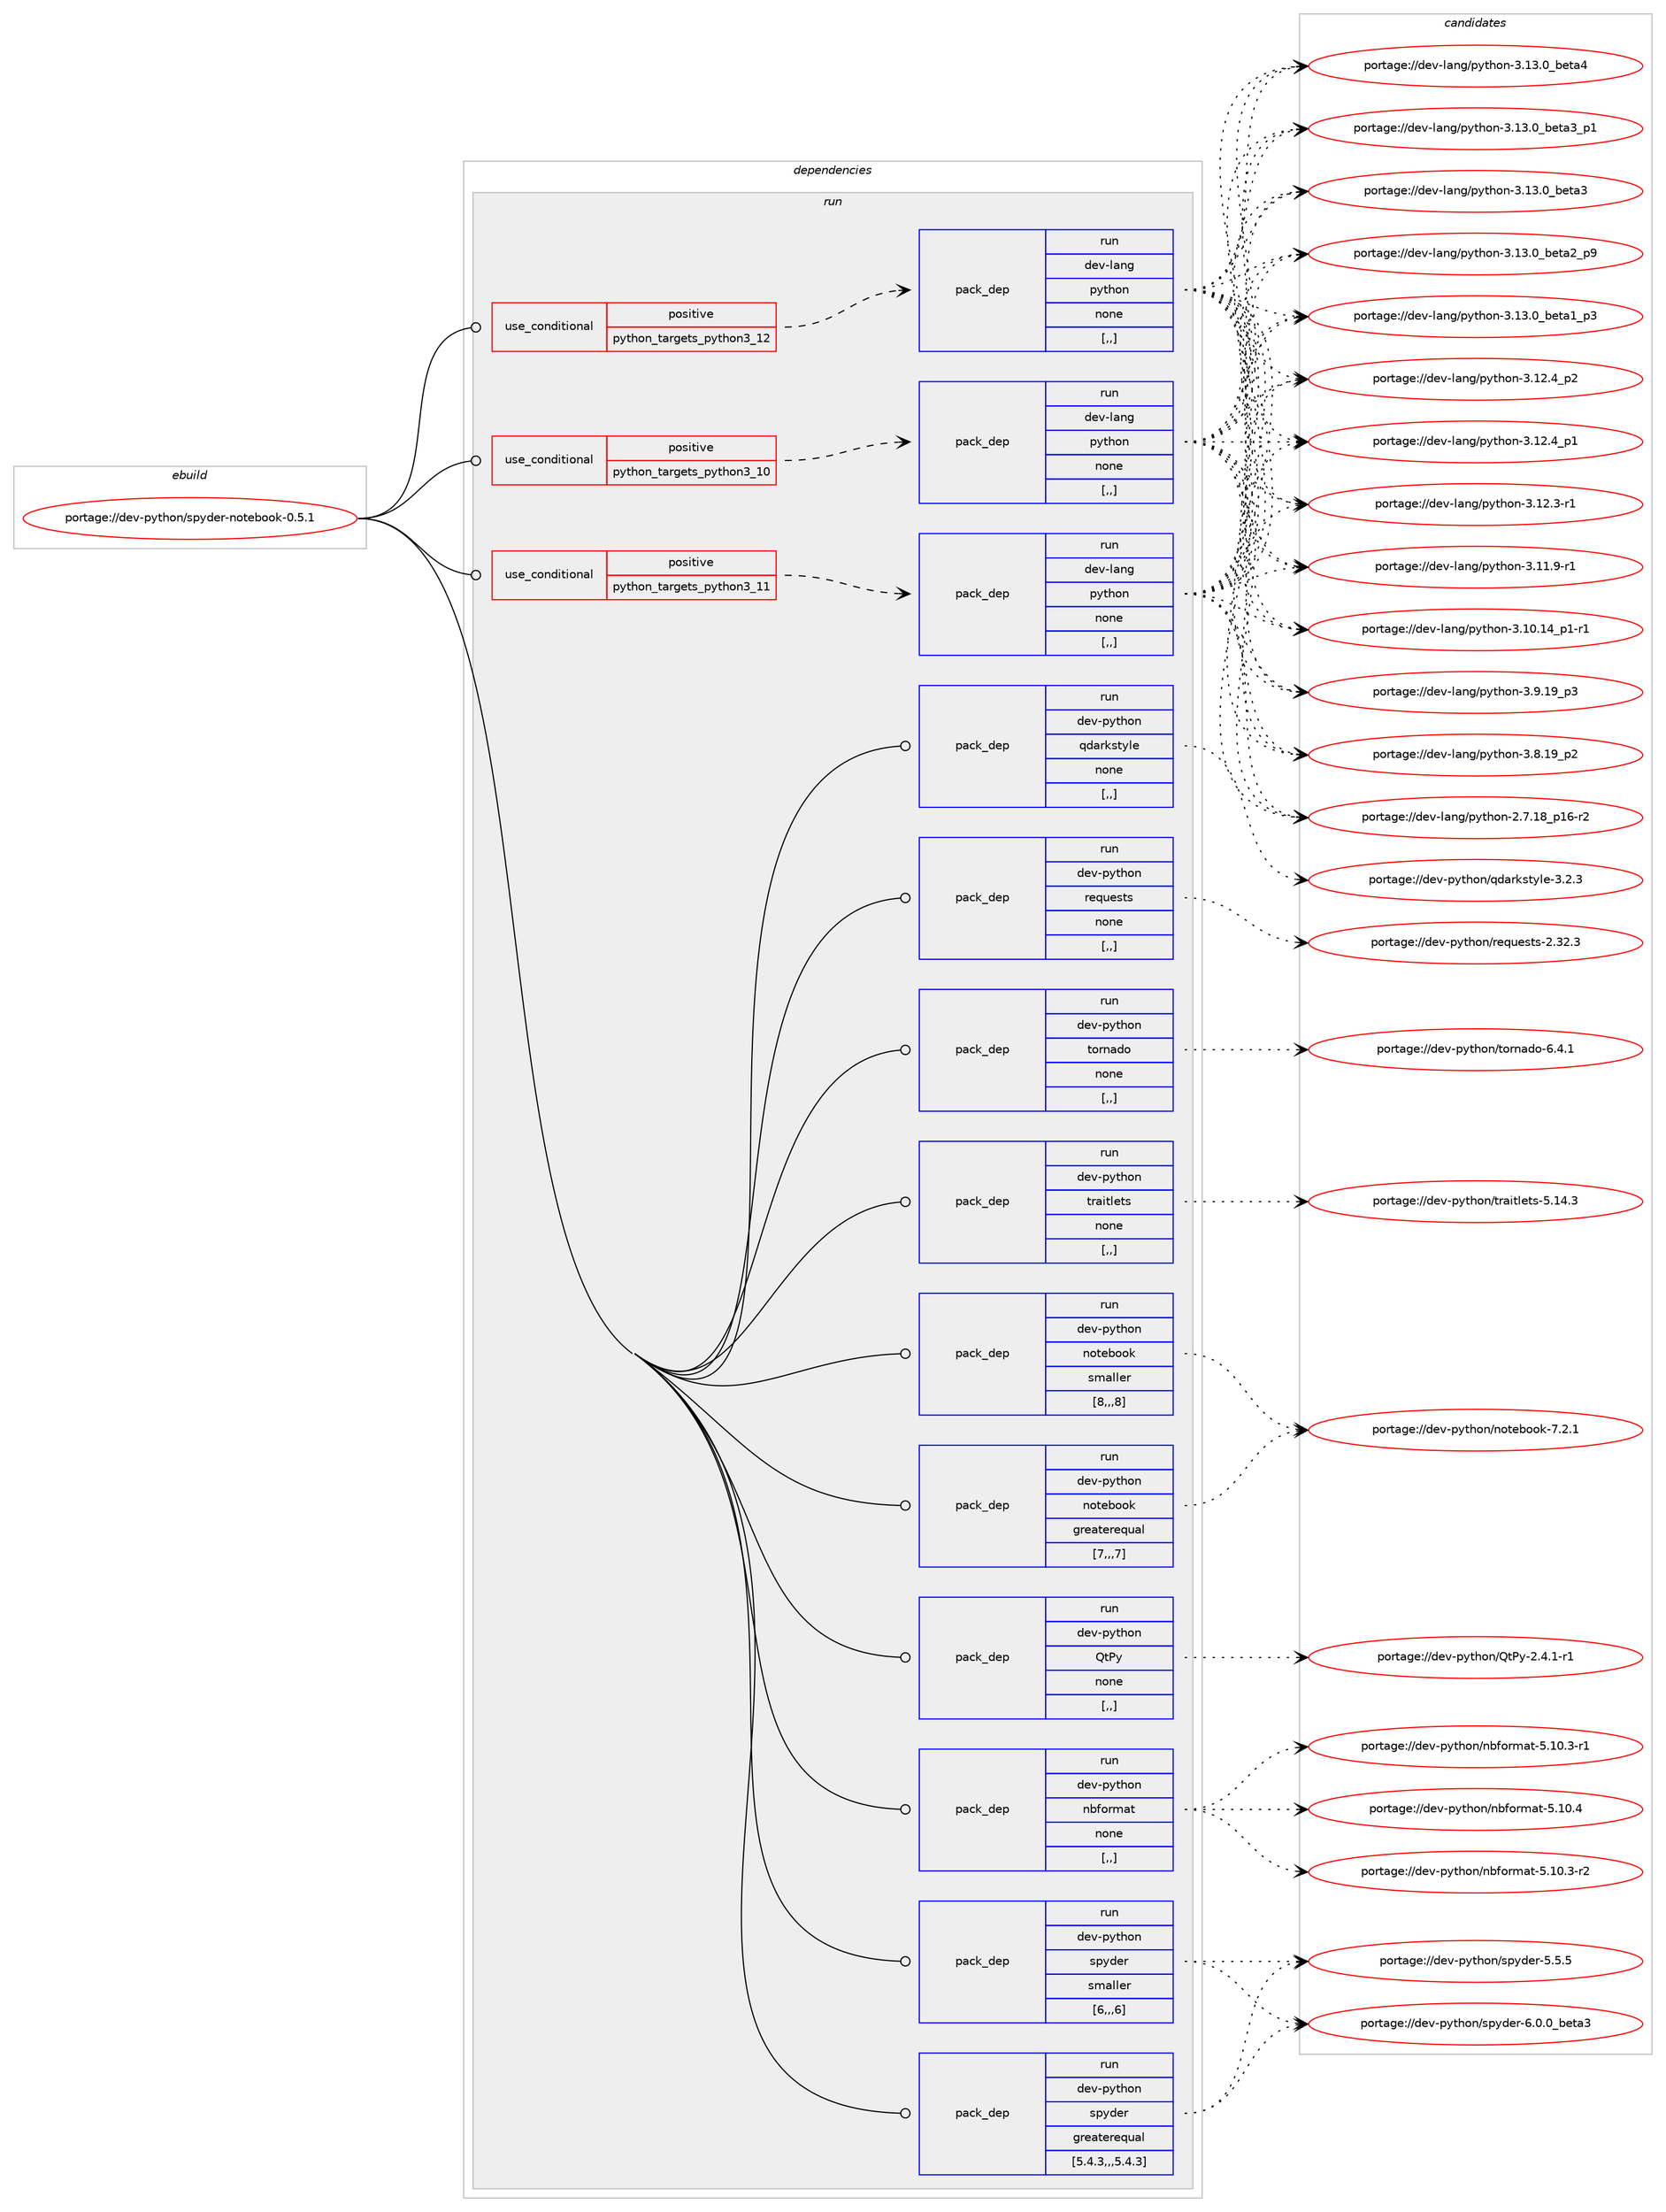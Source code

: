digraph prolog {

# *************
# Graph options
# *************

newrank=true;
concentrate=true;
compound=true;
graph [rankdir=LR,fontname=Helvetica,fontsize=10,ranksep=1.5];#, ranksep=2.5, nodesep=0.2];
edge  [arrowhead=vee];
node  [fontname=Helvetica,fontsize=10];

# **********
# The ebuild
# **********

subgraph cluster_leftcol {
color=gray;
label=<<i>ebuild</i>>;
id [label="portage://dev-python/spyder-notebook-0.5.1", color=red, width=4, href="../dev-python/spyder-notebook-0.5.1.svg"];
}

# ****************
# The dependencies
# ****************

subgraph cluster_midcol {
color=gray;
label=<<i>dependencies</i>>;
subgraph cluster_compile {
fillcolor="#eeeeee";
style=filled;
label=<<i>compile</i>>;
}
subgraph cluster_compileandrun {
fillcolor="#eeeeee";
style=filled;
label=<<i>compile and run</i>>;
}
subgraph cluster_run {
fillcolor="#eeeeee";
style=filled;
label=<<i>run</i>>;
subgraph cond40081 {
dependency164796 [label=<<TABLE BORDER="0" CELLBORDER="1" CELLSPACING="0" CELLPADDING="4"><TR><TD ROWSPAN="3" CELLPADDING="10">use_conditional</TD></TR><TR><TD>positive</TD></TR><TR><TD>python_targets_python3_10</TD></TR></TABLE>>, shape=none, color=red];
subgraph pack123442 {
dependency164797 [label=<<TABLE BORDER="0" CELLBORDER="1" CELLSPACING="0" CELLPADDING="4" WIDTH="220"><TR><TD ROWSPAN="6" CELLPADDING="30">pack_dep</TD></TR><TR><TD WIDTH="110">run</TD></TR><TR><TD>dev-lang</TD></TR><TR><TD>python</TD></TR><TR><TD>none</TD></TR><TR><TD>[,,]</TD></TR></TABLE>>, shape=none, color=blue];
}
dependency164796:e -> dependency164797:w [weight=20,style="dashed",arrowhead="vee"];
}
id:e -> dependency164796:w [weight=20,style="solid",arrowhead="odot"];
subgraph cond40082 {
dependency164798 [label=<<TABLE BORDER="0" CELLBORDER="1" CELLSPACING="0" CELLPADDING="4"><TR><TD ROWSPAN="3" CELLPADDING="10">use_conditional</TD></TR><TR><TD>positive</TD></TR><TR><TD>python_targets_python3_11</TD></TR></TABLE>>, shape=none, color=red];
subgraph pack123443 {
dependency164799 [label=<<TABLE BORDER="0" CELLBORDER="1" CELLSPACING="0" CELLPADDING="4" WIDTH="220"><TR><TD ROWSPAN="6" CELLPADDING="30">pack_dep</TD></TR><TR><TD WIDTH="110">run</TD></TR><TR><TD>dev-lang</TD></TR><TR><TD>python</TD></TR><TR><TD>none</TD></TR><TR><TD>[,,]</TD></TR></TABLE>>, shape=none, color=blue];
}
dependency164798:e -> dependency164799:w [weight=20,style="dashed",arrowhead="vee"];
}
id:e -> dependency164798:w [weight=20,style="solid",arrowhead="odot"];
subgraph cond40083 {
dependency164800 [label=<<TABLE BORDER="0" CELLBORDER="1" CELLSPACING="0" CELLPADDING="4"><TR><TD ROWSPAN="3" CELLPADDING="10">use_conditional</TD></TR><TR><TD>positive</TD></TR><TR><TD>python_targets_python3_12</TD></TR></TABLE>>, shape=none, color=red];
subgraph pack123444 {
dependency164801 [label=<<TABLE BORDER="0" CELLBORDER="1" CELLSPACING="0" CELLPADDING="4" WIDTH="220"><TR><TD ROWSPAN="6" CELLPADDING="30">pack_dep</TD></TR><TR><TD WIDTH="110">run</TD></TR><TR><TD>dev-lang</TD></TR><TR><TD>python</TD></TR><TR><TD>none</TD></TR><TR><TD>[,,]</TD></TR></TABLE>>, shape=none, color=blue];
}
dependency164800:e -> dependency164801:w [weight=20,style="dashed",arrowhead="vee"];
}
id:e -> dependency164800:w [weight=20,style="solid",arrowhead="odot"];
subgraph pack123445 {
dependency164802 [label=<<TABLE BORDER="0" CELLBORDER="1" CELLSPACING="0" CELLPADDING="4" WIDTH="220"><TR><TD ROWSPAN="6" CELLPADDING="30">pack_dep</TD></TR><TR><TD WIDTH="110">run</TD></TR><TR><TD>dev-python</TD></TR><TR><TD>QtPy</TD></TR><TR><TD>none</TD></TR><TR><TD>[,,]</TD></TR></TABLE>>, shape=none, color=blue];
}
id:e -> dependency164802:w [weight=20,style="solid",arrowhead="odot"];
subgraph pack123446 {
dependency164803 [label=<<TABLE BORDER="0" CELLBORDER="1" CELLSPACING="0" CELLPADDING="4" WIDTH="220"><TR><TD ROWSPAN="6" CELLPADDING="30">pack_dep</TD></TR><TR><TD WIDTH="110">run</TD></TR><TR><TD>dev-python</TD></TR><TR><TD>nbformat</TD></TR><TR><TD>none</TD></TR><TR><TD>[,,]</TD></TR></TABLE>>, shape=none, color=blue];
}
id:e -> dependency164803:w [weight=20,style="solid",arrowhead="odot"];
subgraph pack123447 {
dependency164804 [label=<<TABLE BORDER="0" CELLBORDER="1" CELLSPACING="0" CELLPADDING="4" WIDTH="220"><TR><TD ROWSPAN="6" CELLPADDING="30">pack_dep</TD></TR><TR><TD WIDTH="110">run</TD></TR><TR><TD>dev-python</TD></TR><TR><TD>notebook</TD></TR><TR><TD>greaterequal</TD></TR><TR><TD>[7,,,7]</TD></TR></TABLE>>, shape=none, color=blue];
}
id:e -> dependency164804:w [weight=20,style="solid",arrowhead="odot"];
subgraph pack123448 {
dependency164805 [label=<<TABLE BORDER="0" CELLBORDER="1" CELLSPACING="0" CELLPADDING="4" WIDTH="220"><TR><TD ROWSPAN="6" CELLPADDING="30">pack_dep</TD></TR><TR><TD WIDTH="110">run</TD></TR><TR><TD>dev-python</TD></TR><TR><TD>notebook</TD></TR><TR><TD>smaller</TD></TR><TR><TD>[8,,,8]</TD></TR></TABLE>>, shape=none, color=blue];
}
id:e -> dependency164805:w [weight=20,style="solid",arrowhead="odot"];
subgraph pack123449 {
dependency164806 [label=<<TABLE BORDER="0" CELLBORDER="1" CELLSPACING="0" CELLPADDING="4" WIDTH="220"><TR><TD ROWSPAN="6" CELLPADDING="30">pack_dep</TD></TR><TR><TD WIDTH="110">run</TD></TR><TR><TD>dev-python</TD></TR><TR><TD>qdarkstyle</TD></TR><TR><TD>none</TD></TR><TR><TD>[,,]</TD></TR></TABLE>>, shape=none, color=blue];
}
id:e -> dependency164806:w [weight=20,style="solid",arrowhead="odot"];
subgraph pack123450 {
dependency164807 [label=<<TABLE BORDER="0" CELLBORDER="1" CELLSPACING="0" CELLPADDING="4" WIDTH="220"><TR><TD ROWSPAN="6" CELLPADDING="30">pack_dep</TD></TR><TR><TD WIDTH="110">run</TD></TR><TR><TD>dev-python</TD></TR><TR><TD>requests</TD></TR><TR><TD>none</TD></TR><TR><TD>[,,]</TD></TR></TABLE>>, shape=none, color=blue];
}
id:e -> dependency164807:w [weight=20,style="solid",arrowhead="odot"];
subgraph pack123451 {
dependency164808 [label=<<TABLE BORDER="0" CELLBORDER="1" CELLSPACING="0" CELLPADDING="4" WIDTH="220"><TR><TD ROWSPAN="6" CELLPADDING="30">pack_dep</TD></TR><TR><TD WIDTH="110">run</TD></TR><TR><TD>dev-python</TD></TR><TR><TD>spyder</TD></TR><TR><TD>greaterequal</TD></TR><TR><TD>[5.4.3,,,5.4.3]</TD></TR></TABLE>>, shape=none, color=blue];
}
id:e -> dependency164808:w [weight=20,style="solid",arrowhead="odot"];
subgraph pack123452 {
dependency164809 [label=<<TABLE BORDER="0" CELLBORDER="1" CELLSPACING="0" CELLPADDING="4" WIDTH="220"><TR><TD ROWSPAN="6" CELLPADDING="30">pack_dep</TD></TR><TR><TD WIDTH="110">run</TD></TR><TR><TD>dev-python</TD></TR><TR><TD>spyder</TD></TR><TR><TD>smaller</TD></TR><TR><TD>[6,,,6]</TD></TR></TABLE>>, shape=none, color=blue];
}
id:e -> dependency164809:w [weight=20,style="solid",arrowhead="odot"];
subgraph pack123453 {
dependency164810 [label=<<TABLE BORDER="0" CELLBORDER="1" CELLSPACING="0" CELLPADDING="4" WIDTH="220"><TR><TD ROWSPAN="6" CELLPADDING="30">pack_dep</TD></TR><TR><TD WIDTH="110">run</TD></TR><TR><TD>dev-python</TD></TR><TR><TD>tornado</TD></TR><TR><TD>none</TD></TR><TR><TD>[,,]</TD></TR></TABLE>>, shape=none, color=blue];
}
id:e -> dependency164810:w [weight=20,style="solid",arrowhead="odot"];
subgraph pack123454 {
dependency164811 [label=<<TABLE BORDER="0" CELLBORDER="1" CELLSPACING="0" CELLPADDING="4" WIDTH="220"><TR><TD ROWSPAN="6" CELLPADDING="30">pack_dep</TD></TR><TR><TD WIDTH="110">run</TD></TR><TR><TD>dev-python</TD></TR><TR><TD>traitlets</TD></TR><TR><TD>none</TD></TR><TR><TD>[,,]</TD></TR></TABLE>>, shape=none, color=blue];
}
id:e -> dependency164811:w [weight=20,style="solid",arrowhead="odot"];
}
}

# **************
# The candidates
# **************

subgraph cluster_choices {
rank=same;
color=gray;
label=<<i>candidates</i>>;

subgraph choice123442 {
color=black;
nodesep=1;
choice1001011184510897110103471121211161041111104551464951464895981011169752 [label="portage://dev-lang/python-3.13.0_beta4", color=red, width=4,href="../dev-lang/python-3.13.0_beta4.svg"];
choice10010111845108971101034711212111610411111045514649514648959810111697519511249 [label="portage://dev-lang/python-3.13.0_beta3_p1", color=red, width=4,href="../dev-lang/python-3.13.0_beta3_p1.svg"];
choice1001011184510897110103471121211161041111104551464951464895981011169751 [label="portage://dev-lang/python-3.13.0_beta3", color=red, width=4,href="../dev-lang/python-3.13.0_beta3.svg"];
choice10010111845108971101034711212111610411111045514649514648959810111697509511257 [label="portage://dev-lang/python-3.13.0_beta2_p9", color=red, width=4,href="../dev-lang/python-3.13.0_beta2_p9.svg"];
choice10010111845108971101034711212111610411111045514649514648959810111697499511251 [label="portage://dev-lang/python-3.13.0_beta1_p3", color=red, width=4,href="../dev-lang/python-3.13.0_beta1_p3.svg"];
choice100101118451089711010347112121116104111110455146495046529511250 [label="portage://dev-lang/python-3.12.4_p2", color=red, width=4,href="../dev-lang/python-3.12.4_p2.svg"];
choice100101118451089711010347112121116104111110455146495046529511249 [label="portage://dev-lang/python-3.12.4_p1", color=red, width=4,href="../dev-lang/python-3.12.4_p1.svg"];
choice100101118451089711010347112121116104111110455146495046514511449 [label="portage://dev-lang/python-3.12.3-r1", color=red, width=4,href="../dev-lang/python-3.12.3-r1.svg"];
choice100101118451089711010347112121116104111110455146494946574511449 [label="portage://dev-lang/python-3.11.9-r1", color=red, width=4,href="../dev-lang/python-3.11.9-r1.svg"];
choice100101118451089711010347112121116104111110455146494846495295112494511449 [label="portage://dev-lang/python-3.10.14_p1-r1", color=red, width=4,href="../dev-lang/python-3.10.14_p1-r1.svg"];
choice100101118451089711010347112121116104111110455146574649579511251 [label="portage://dev-lang/python-3.9.19_p3", color=red, width=4,href="../dev-lang/python-3.9.19_p3.svg"];
choice100101118451089711010347112121116104111110455146564649579511250 [label="portage://dev-lang/python-3.8.19_p2", color=red, width=4,href="../dev-lang/python-3.8.19_p2.svg"];
choice100101118451089711010347112121116104111110455046554649569511249544511450 [label="portage://dev-lang/python-2.7.18_p16-r2", color=red, width=4,href="../dev-lang/python-2.7.18_p16-r2.svg"];
dependency164797:e -> choice1001011184510897110103471121211161041111104551464951464895981011169752:w [style=dotted,weight="100"];
dependency164797:e -> choice10010111845108971101034711212111610411111045514649514648959810111697519511249:w [style=dotted,weight="100"];
dependency164797:e -> choice1001011184510897110103471121211161041111104551464951464895981011169751:w [style=dotted,weight="100"];
dependency164797:e -> choice10010111845108971101034711212111610411111045514649514648959810111697509511257:w [style=dotted,weight="100"];
dependency164797:e -> choice10010111845108971101034711212111610411111045514649514648959810111697499511251:w [style=dotted,weight="100"];
dependency164797:e -> choice100101118451089711010347112121116104111110455146495046529511250:w [style=dotted,weight="100"];
dependency164797:e -> choice100101118451089711010347112121116104111110455146495046529511249:w [style=dotted,weight="100"];
dependency164797:e -> choice100101118451089711010347112121116104111110455146495046514511449:w [style=dotted,weight="100"];
dependency164797:e -> choice100101118451089711010347112121116104111110455146494946574511449:w [style=dotted,weight="100"];
dependency164797:e -> choice100101118451089711010347112121116104111110455146494846495295112494511449:w [style=dotted,weight="100"];
dependency164797:e -> choice100101118451089711010347112121116104111110455146574649579511251:w [style=dotted,weight="100"];
dependency164797:e -> choice100101118451089711010347112121116104111110455146564649579511250:w [style=dotted,weight="100"];
dependency164797:e -> choice100101118451089711010347112121116104111110455046554649569511249544511450:w [style=dotted,weight="100"];
}
subgraph choice123443 {
color=black;
nodesep=1;
choice1001011184510897110103471121211161041111104551464951464895981011169752 [label="portage://dev-lang/python-3.13.0_beta4", color=red, width=4,href="../dev-lang/python-3.13.0_beta4.svg"];
choice10010111845108971101034711212111610411111045514649514648959810111697519511249 [label="portage://dev-lang/python-3.13.0_beta3_p1", color=red, width=4,href="../dev-lang/python-3.13.0_beta3_p1.svg"];
choice1001011184510897110103471121211161041111104551464951464895981011169751 [label="portage://dev-lang/python-3.13.0_beta3", color=red, width=4,href="../dev-lang/python-3.13.0_beta3.svg"];
choice10010111845108971101034711212111610411111045514649514648959810111697509511257 [label="portage://dev-lang/python-3.13.0_beta2_p9", color=red, width=4,href="../dev-lang/python-3.13.0_beta2_p9.svg"];
choice10010111845108971101034711212111610411111045514649514648959810111697499511251 [label="portage://dev-lang/python-3.13.0_beta1_p3", color=red, width=4,href="../dev-lang/python-3.13.0_beta1_p3.svg"];
choice100101118451089711010347112121116104111110455146495046529511250 [label="portage://dev-lang/python-3.12.4_p2", color=red, width=4,href="../dev-lang/python-3.12.4_p2.svg"];
choice100101118451089711010347112121116104111110455146495046529511249 [label="portage://dev-lang/python-3.12.4_p1", color=red, width=4,href="../dev-lang/python-3.12.4_p1.svg"];
choice100101118451089711010347112121116104111110455146495046514511449 [label="portage://dev-lang/python-3.12.3-r1", color=red, width=4,href="../dev-lang/python-3.12.3-r1.svg"];
choice100101118451089711010347112121116104111110455146494946574511449 [label="portage://dev-lang/python-3.11.9-r1", color=red, width=4,href="../dev-lang/python-3.11.9-r1.svg"];
choice100101118451089711010347112121116104111110455146494846495295112494511449 [label="portage://dev-lang/python-3.10.14_p1-r1", color=red, width=4,href="../dev-lang/python-3.10.14_p1-r1.svg"];
choice100101118451089711010347112121116104111110455146574649579511251 [label="portage://dev-lang/python-3.9.19_p3", color=red, width=4,href="../dev-lang/python-3.9.19_p3.svg"];
choice100101118451089711010347112121116104111110455146564649579511250 [label="portage://dev-lang/python-3.8.19_p2", color=red, width=4,href="../dev-lang/python-3.8.19_p2.svg"];
choice100101118451089711010347112121116104111110455046554649569511249544511450 [label="portage://dev-lang/python-2.7.18_p16-r2", color=red, width=4,href="../dev-lang/python-2.7.18_p16-r2.svg"];
dependency164799:e -> choice1001011184510897110103471121211161041111104551464951464895981011169752:w [style=dotted,weight="100"];
dependency164799:e -> choice10010111845108971101034711212111610411111045514649514648959810111697519511249:w [style=dotted,weight="100"];
dependency164799:e -> choice1001011184510897110103471121211161041111104551464951464895981011169751:w [style=dotted,weight="100"];
dependency164799:e -> choice10010111845108971101034711212111610411111045514649514648959810111697509511257:w [style=dotted,weight="100"];
dependency164799:e -> choice10010111845108971101034711212111610411111045514649514648959810111697499511251:w [style=dotted,weight="100"];
dependency164799:e -> choice100101118451089711010347112121116104111110455146495046529511250:w [style=dotted,weight="100"];
dependency164799:e -> choice100101118451089711010347112121116104111110455146495046529511249:w [style=dotted,weight="100"];
dependency164799:e -> choice100101118451089711010347112121116104111110455146495046514511449:w [style=dotted,weight="100"];
dependency164799:e -> choice100101118451089711010347112121116104111110455146494946574511449:w [style=dotted,weight="100"];
dependency164799:e -> choice100101118451089711010347112121116104111110455146494846495295112494511449:w [style=dotted,weight="100"];
dependency164799:e -> choice100101118451089711010347112121116104111110455146574649579511251:w [style=dotted,weight="100"];
dependency164799:e -> choice100101118451089711010347112121116104111110455146564649579511250:w [style=dotted,weight="100"];
dependency164799:e -> choice100101118451089711010347112121116104111110455046554649569511249544511450:w [style=dotted,weight="100"];
}
subgraph choice123444 {
color=black;
nodesep=1;
choice1001011184510897110103471121211161041111104551464951464895981011169752 [label="portage://dev-lang/python-3.13.0_beta4", color=red, width=4,href="../dev-lang/python-3.13.0_beta4.svg"];
choice10010111845108971101034711212111610411111045514649514648959810111697519511249 [label="portage://dev-lang/python-3.13.0_beta3_p1", color=red, width=4,href="../dev-lang/python-3.13.0_beta3_p1.svg"];
choice1001011184510897110103471121211161041111104551464951464895981011169751 [label="portage://dev-lang/python-3.13.0_beta3", color=red, width=4,href="../dev-lang/python-3.13.0_beta3.svg"];
choice10010111845108971101034711212111610411111045514649514648959810111697509511257 [label="portage://dev-lang/python-3.13.0_beta2_p9", color=red, width=4,href="../dev-lang/python-3.13.0_beta2_p9.svg"];
choice10010111845108971101034711212111610411111045514649514648959810111697499511251 [label="portage://dev-lang/python-3.13.0_beta1_p3", color=red, width=4,href="../dev-lang/python-3.13.0_beta1_p3.svg"];
choice100101118451089711010347112121116104111110455146495046529511250 [label="portage://dev-lang/python-3.12.4_p2", color=red, width=4,href="../dev-lang/python-3.12.4_p2.svg"];
choice100101118451089711010347112121116104111110455146495046529511249 [label="portage://dev-lang/python-3.12.4_p1", color=red, width=4,href="../dev-lang/python-3.12.4_p1.svg"];
choice100101118451089711010347112121116104111110455146495046514511449 [label="portage://dev-lang/python-3.12.3-r1", color=red, width=4,href="../dev-lang/python-3.12.3-r1.svg"];
choice100101118451089711010347112121116104111110455146494946574511449 [label="portage://dev-lang/python-3.11.9-r1", color=red, width=4,href="../dev-lang/python-3.11.9-r1.svg"];
choice100101118451089711010347112121116104111110455146494846495295112494511449 [label="portage://dev-lang/python-3.10.14_p1-r1", color=red, width=4,href="../dev-lang/python-3.10.14_p1-r1.svg"];
choice100101118451089711010347112121116104111110455146574649579511251 [label="portage://dev-lang/python-3.9.19_p3", color=red, width=4,href="../dev-lang/python-3.9.19_p3.svg"];
choice100101118451089711010347112121116104111110455146564649579511250 [label="portage://dev-lang/python-3.8.19_p2", color=red, width=4,href="../dev-lang/python-3.8.19_p2.svg"];
choice100101118451089711010347112121116104111110455046554649569511249544511450 [label="portage://dev-lang/python-2.7.18_p16-r2", color=red, width=4,href="../dev-lang/python-2.7.18_p16-r2.svg"];
dependency164801:e -> choice1001011184510897110103471121211161041111104551464951464895981011169752:w [style=dotted,weight="100"];
dependency164801:e -> choice10010111845108971101034711212111610411111045514649514648959810111697519511249:w [style=dotted,weight="100"];
dependency164801:e -> choice1001011184510897110103471121211161041111104551464951464895981011169751:w [style=dotted,weight="100"];
dependency164801:e -> choice10010111845108971101034711212111610411111045514649514648959810111697509511257:w [style=dotted,weight="100"];
dependency164801:e -> choice10010111845108971101034711212111610411111045514649514648959810111697499511251:w [style=dotted,weight="100"];
dependency164801:e -> choice100101118451089711010347112121116104111110455146495046529511250:w [style=dotted,weight="100"];
dependency164801:e -> choice100101118451089711010347112121116104111110455146495046529511249:w [style=dotted,weight="100"];
dependency164801:e -> choice100101118451089711010347112121116104111110455146495046514511449:w [style=dotted,weight="100"];
dependency164801:e -> choice100101118451089711010347112121116104111110455146494946574511449:w [style=dotted,weight="100"];
dependency164801:e -> choice100101118451089711010347112121116104111110455146494846495295112494511449:w [style=dotted,weight="100"];
dependency164801:e -> choice100101118451089711010347112121116104111110455146574649579511251:w [style=dotted,weight="100"];
dependency164801:e -> choice100101118451089711010347112121116104111110455146564649579511250:w [style=dotted,weight="100"];
dependency164801:e -> choice100101118451089711010347112121116104111110455046554649569511249544511450:w [style=dotted,weight="100"];
}
subgraph choice123445 {
color=black;
nodesep=1;
choice100101118451121211161041111104781116801214550465246494511449 [label="portage://dev-python/QtPy-2.4.1-r1", color=red, width=4,href="../dev-python/QtPy-2.4.1-r1.svg"];
dependency164802:e -> choice100101118451121211161041111104781116801214550465246494511449:w [style=dotted,weight="100"];
}
subgraph choice123446 {
color=black;
nodesep=1;
choice1001011184511212111610411111047110981021111141099711645534649484652 [label="portage://dev-python/nbformat-5.10.4", color=red, width=4,href="../dev-python/nbformat-5.10.4.svg"];
choice10010111845112121116104111110471109810211111410997116455346494846514511450 [label="portage://dev-python/nbformat-5.10.3-r2", color=red, width=4,href="../dev-python/nbformat-5.10.3-r2.svg"];
choice10010111845112121116104111110471109810211111410997116455346494846514511449 [label="portage://dev-python/nbformat-5.10.3-r1", color=red, width=4,href="../dev-python/nbformat-5.10.3-r1.svg"];
dependency164803:e -> choice1001011184511212111610411111047110981021111141099711645534649484652:w [style=dotted,weight="100"];
dependency164803:e -> choice10010111845112121116104111110471109810211111410997116455346494846514511450:w [style=dotted,weight="100"];
dependency164803:e -> choice10010111845112121116104111110471109810211111410997116455346494846514511449:w [style=dotted,weight="100"];
}
subgraph choice123447 {
color=black;
nodesep=1;
choice100101118451121211161041111104711011111610198111111107455546504649 [label="portage://dev-python/notebook-7.2.1", color=red, width=4,href="../dev-python/notebook-7.2.1.svg"];
dependency164804:e -> choice100101118451121211161041111104711011111610198111111107455546504649:w [style=dotted,weight="100"];
}
subgraph choice123448 {
color=black;
nodesep=1;
choice100101118451121211161041111104711011111610198111111107455546504649 [label="portage://dev-python/notebook-7.2.1", color=red, width=4,href="../dev-python/notebook-7.2.1.svg"];
dependency164805:e -> choice100101118451121211161041111104711011111610198111111107455546504649:w [style=dotted,weight="100"];
}
subgraph choice123449 {
color=black;
nodesep=1;
choice100101118451121211161041111104711310097114107115116121108101455146504651 [label="portage://dev-python/qdarkstyle-3.2.3", color=red, width=4,href="../dev-python/qdarkstyle-3.2.3.svg"];
dependency164806:e -> choice100101118451121211161041111104711310097114107115116121108101455146504651:w [style=dotted,weight="100"];
}
subgraph choice123450 {
color=black;
nodesep=1;
choice100101118451121211161041111104711410111311710111511611545504651504651 [label="portage://dev-python/requests-2.32.3", color=red, width=4,href="../dev-python/requests-2.32.3.svg"];
dependency164807:e -> choice100101118451121211161041111104711410111311710111511611545504651504651:w [style=dotted,weight="100"];
}
subgraph choice123451 {
color=black;
nodesep=1;
choice100101118451121211161041111104711511212110010111445544648464895981011169751 [label="portage://dev-python/spyder-6.0.0_beta3", color=red, width=4,href="../dev-python/spyder-6.0.0_beta3.svg"];
choice1001011184511212111610411111047115112121100101114455346534653 [label="portage://dev-python/spyder-5.5.5", color=red, width=4,href="../dev-python/spyder-5.5.5.svg"];
dependency164808:e -> choice100101118451121211161041111104711511212110010111445544648464895981011169751:w [style=dotted,weight="100"];
dependency164808:e -> choice1001011184511212111610411111047115112121100101114455346534653:w [style=dotted,weight="100"];
}
subgraph choice123452 {
color=black;
nodesep=1;
choice100101118451121211161041111104711511212110010111445544648464895981011169751 [label="portage://dev-python/spyder-6.0.0_beta3", color=red, width=4,href="../dev-python/spyder-6.0.0_beta3.svg"];
choice1001011184511212111610411111047115112121100101114455346534653 [label="portage://dev-python/spyder-5.5.5", color=red, width=4,href="../dev-python/spyder-5.5.5.svg"];
dependency164809:e -> choice100101118451121211161041111104711511212110010111445544648464895981011169751:w [style=dotted,weight="100"];
dependency164809:e -> choice1001011184511212111610411111047115112121100101114455346534653:w [style=dotted,weight="100"];
}
subgraph choice123453 {
color=black;
nodesep=1;
choice100101118451121211161041111104711611111411097100111455446524649 [label="portage://dev-python/tornado-6.4.1", color=red, width=4,href="../dev-python/tornado-6.4.1.svg"];
dependency164810:e -> choice100101118451121211161041111104711611111411097100111455446524649:w [style=dotted,weight="100"];
}
subgraph choice123454 {
color=black;
nodesep=1;
choice10010111845112121116104111110471161149710511610810111611545534649524651 [label="portage://dev-python/traitlets-5.14.3", color=red, width=4,href="../dev-python/traitlets-5.14.3.svg"];
dependency164811:e -> choice10010111845112121116104111110471161149710511610810111611545534649524651:w [style=dotted,weight="100"];
}
}

}

